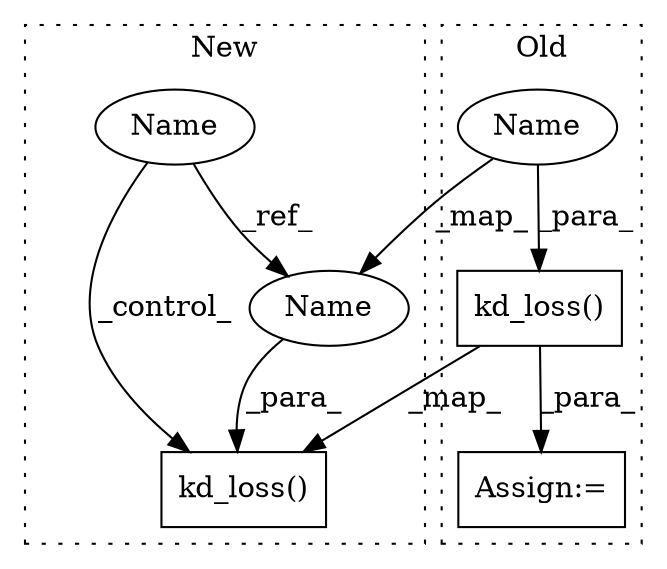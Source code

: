 digraph G {
subgraph cluster0 {
1 [label="kd_loss()" a="75" s="5159,5193" l="13,1" shape="box"];
4 [label="Assign:=" a="68" s="5156" l="3" shape="box"];
6 [label="Name" a="87" s="5172" l="3" shape="ellipse"];
label = "Old";
style="dotted";
}
subgraph cluster1 {
2 [label="kd_loss()" a="75" s="5159,5193" l="13,1" shape="box"];
3 [label="Name" a="87" s="4808" l="3" shape="ellipse"];
5 [label="Name" a="87" s="5172" l="3" shape="ellipse"];
label = "New";
style="dotted";
}
1 -> 2 [label="_map_"];
1 -> 4 [label="_para_"];
3 -> 5 [label="_ref_"];
3 -> 2 [label="_control_"];
5 -> 2 [label="_para_"];
6 -> 1 [label="_para_"];
6 -> 5 [label="_map_"];
}